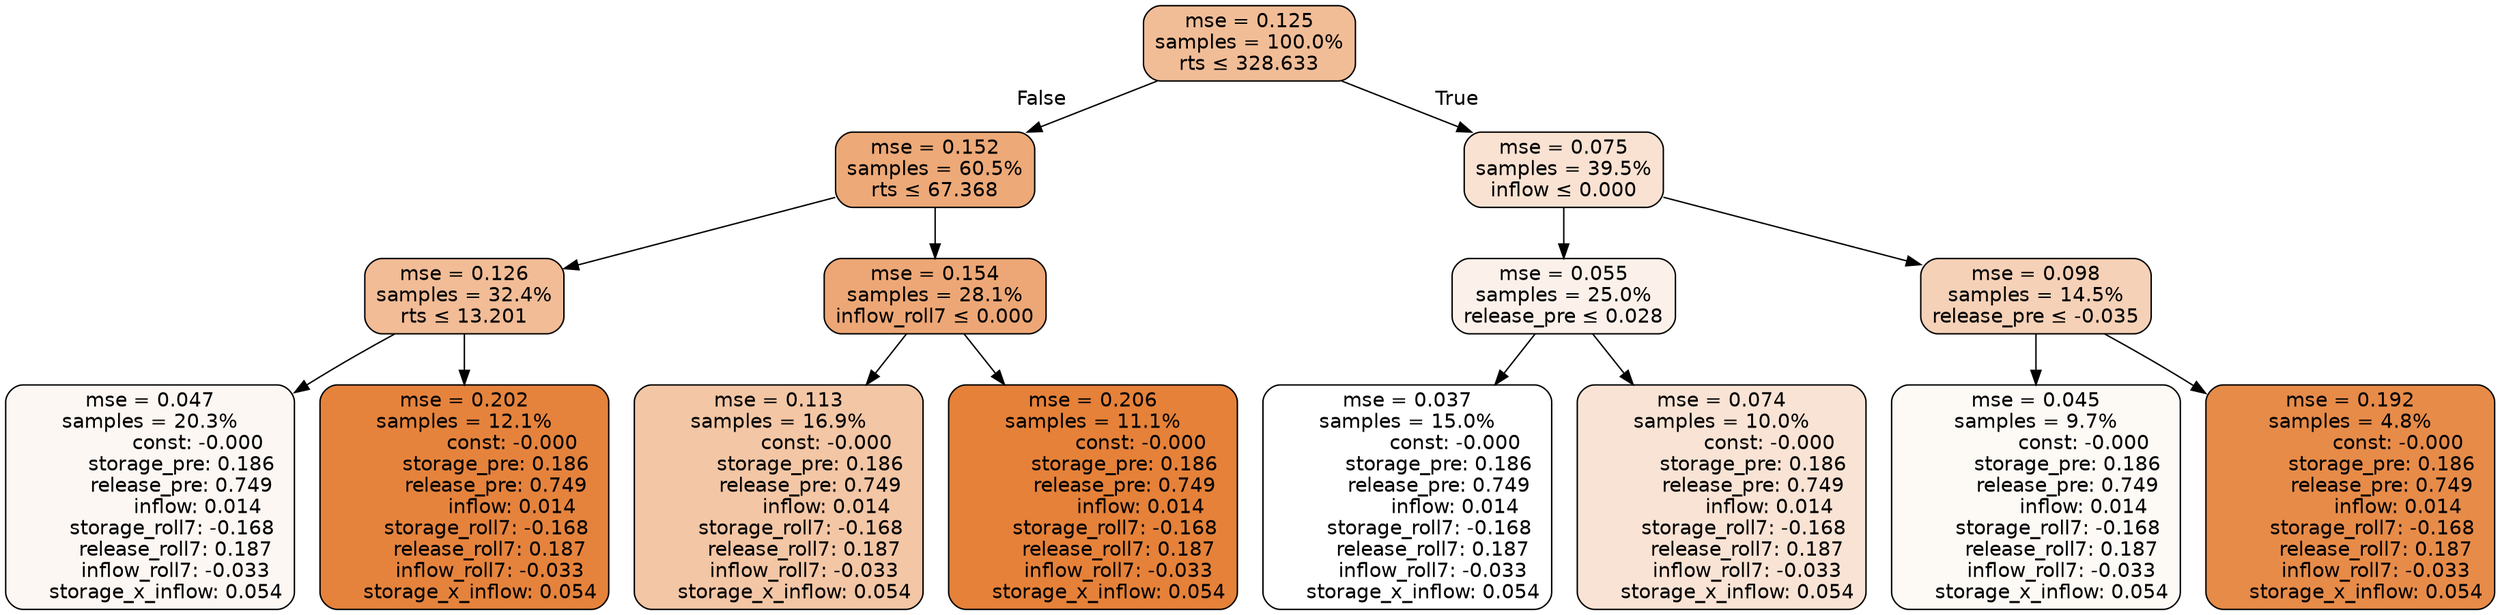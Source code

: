 digraph tree {
node [shape=rectangle, style="filled, rounded", color="black", fontname=helvetica] ;
edge [fontname=helvetica] ;
	"0" [label="mse = 0.125
samples = 100.0%
rts &le; 328.633", fillcolor="#f1bd97"]
	"1" [label="mse = 0.152
samples = 60.5%
rts &le; 67.368", fillcolor="#eda978"]
	"2" [label="mse = 0.126
samples = 32.4%
rts &le; 13.201", fillcolor="#f1bc96"]
	"3" [label="mse = 0.047
samples = 20.3%
               const: -0.000
          storage_pre: 0.186
          release_pre: 0.749
               inflow: 0.014
       storage_roll7: -0.168
        release_roll7: 0.187
        inflow_roll7: -0.033
     storage_x_inflow: 0.054", fillcolor="#fdf7f3"]
	"4" [label="mse = 0.202
samples = 12.1%
               const: -0.000
          storage_pre: 0.186
          release_pre: 0.749
               inflow: 0.014
       storage_roll7: -0.168
        release_roll7: 0.187
        inflow_roll7: -0.033
     storage_x_inflow: 0.054", fillcolor="#e5833d"]
	"5" [label="mse = 0.154
samples = 28.1%
inflow_roll7 &le; 0.000", fillcolor="#eda776"]
	"6" [label="mse = 0.113
samples = 16.9%
               const: -0.000
          storage_pre: 0.186
          release_pre: 0.749
               inflow: 0.014
       storage_roll7: -0.168
        release_roll7: 0.187
        inflow_roll7: -0.033
     storage_x_inflow: 0.054", fillcolor="#f3c6a5"]
	"7" [label="mse = 0.206
samples = 11.1%
               const: -0.000
          storage_pre: 0.186
          release_pre: 0.749
               inflow: 0.014
       storage_roll7: -0.168
        release_roll7: 0.187
        inflow_roll7: -0.033
     storage_x_inflow: 0.054", fillcolor="#e58139"]
	"8" [label="mse = 0.075
samples = 39.5%
inflow &le; 0.000", fillcolor="#f9e2d2"]
	"9" [label="mse = 0.055
samples = 25.0%
release_pre &le; 0.028", fillcolor="#fcf1ea"]
	"10" [label="mse = 0.037
samples = 15.0%
               const: -0.000
          storage_pre: 0.186
          release_pre: 0.749
               inflow: 0.014
       storage_roll7: -0.168
        release_roll7: 0.187
        inflow_roll7: -0.033
     storage_x_inflow: 0.054", fillcolor="#ffffff"]
	"11" [label="mse = 0.074
samples = 10.0%
               const: -0.000
          storage_pre: 0.186
          release_pre: 0.749
               inflow: 0.014
       storage_roll7: -0.168
        release_roll7: 0.187
        inflow_roll7: -0.033
     storage_x_inflow: 0.054", fillcolor="#f9e3d4"]
	"12" [label="mse = 0.098
samples = 14.5%
release_pre &le; -0.035", fillcolor="#f5d1b7"]
	"13" [label="mse = 0.045
samples = 9.7%
               const: -0.000
          storage_pre: 0.186
          release_pre: 0.749
               inflow: 0.014
       storage_roll7: -0.168
        release_roll7: 0.187
        inflow_roll7: -0.033
     storage_x_inflow: 0.054", fillcolor="#fdf9f5"]
	"14" [label="mse = 0.192
samples = 4.8%
               const: -0.000
          storage_pre: 0.186
          release_pre: 0.749
               inflow: 0.014
       storage_roll7: -0.168
        release_roll7: 0.187
        inflow_roll7: -0.033
     storage_x_inflow: 0.054", fillcolor="#e78b49"]

	"0" -> "1" [labeldistance=2.5, labelangle=45, headlabel="False"]
	"1" -> "2"
	"2" -> "3"
	"2" -> "4"
	"1" -> "5"
	"5" -> "6"
	"5" -> "7"
	"0" -> "8" [labeldistance=2.5, labelangle=-45, headlabel="True"]
	"8" -> "9"
	"9" -> "10"
	"9" -> "11"
	"8" -> "12"
	"12" -> "13"
	"12" -> "14"
}